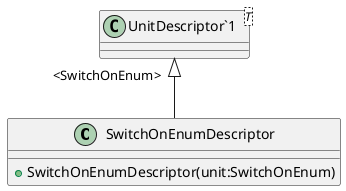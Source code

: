 @startuml
class SwitchOnEnumDescriptor {
    + SwitchOnEnumDescriptor(unit:SwitchOnEnum)
}
class "UnitDescriptor`1"<T> {
}
"UnitDescriptor`1" "<SwitchOnEnum>" <|-- SwitchOnEnumDescriptor
@enduml
